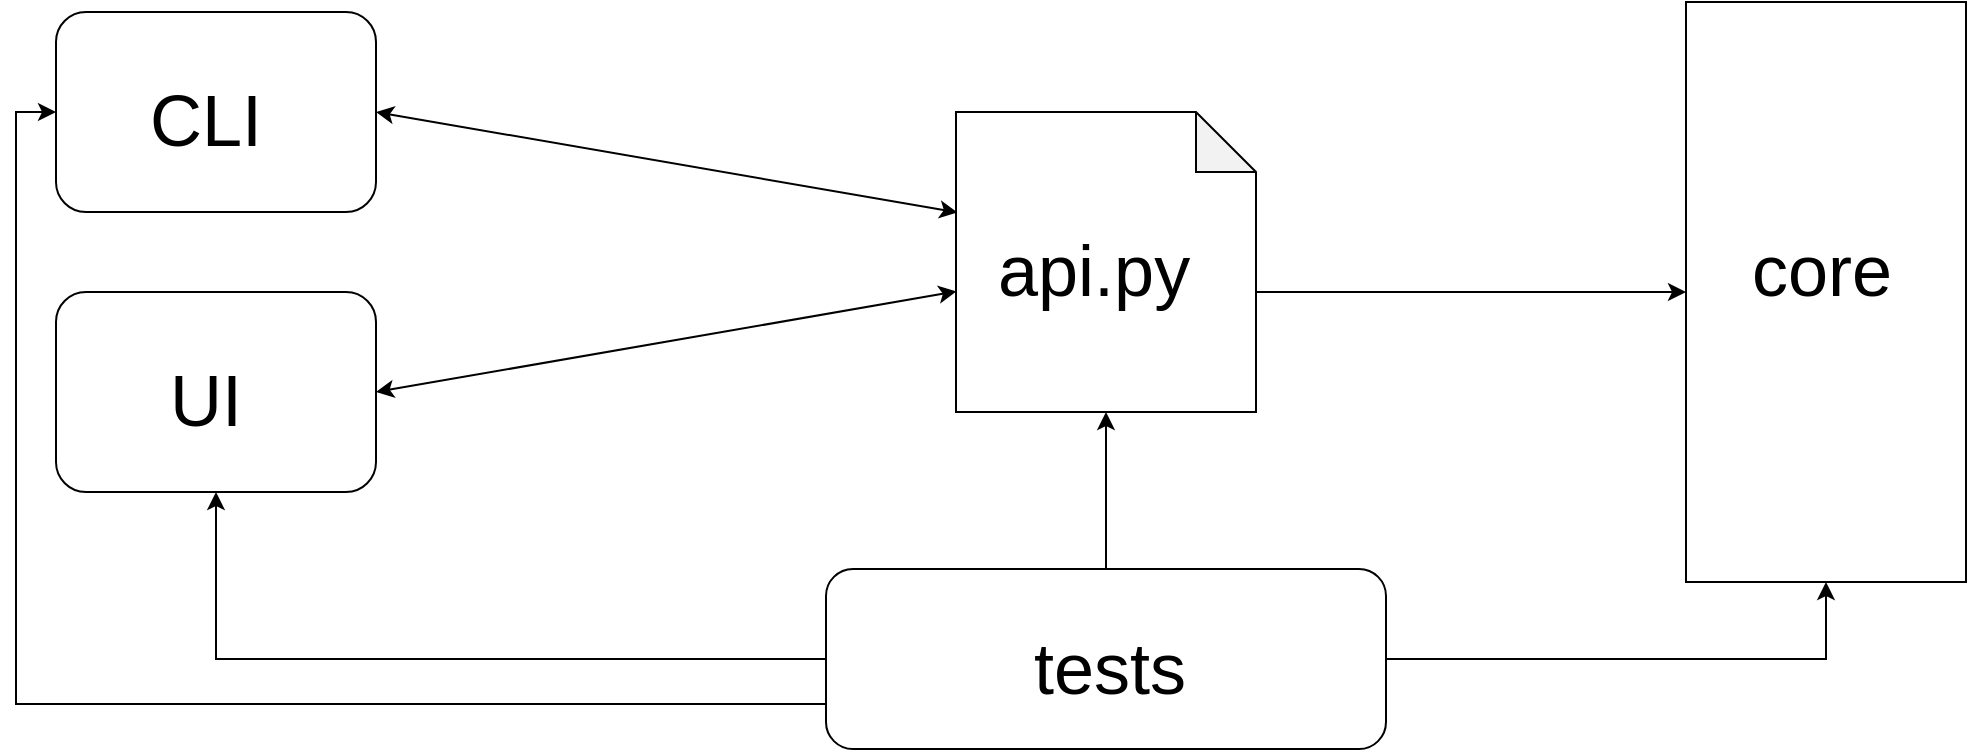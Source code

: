 <mxfile version="10.6.1"><diagram id="7wCELJWPkiirTY0C9UIw" name="Page-1"><mxGraphModel dx="1083" dy="667" grid="1" gridSize="10" guides="1" tooltips="1" connect="1" arrows="1" fold="1" page="1" pageScale="1" pageWidth="850" pageHeight="1100" math="0" shadow="0"><root><mxCell id="0"/><mxCell id="1" parent="0"/><mxCell id="HPZK6vaWQbYP77JrQZ3u-40" style="edgeStyle=orthogonalEdgeStyle;rounded=0;orthogonalLoop=1;jettySize=auto;html=1;exitX=0;exitY=0;exitDx=150;exitDy=90;exitPerimeter=0;entryX=0;entryY=0.5;entryDx=0;entryDy=0;" edge="1" parent="1" source="HPZK6vaWQbYP77JrQZ3u-2" target="HPZK6vaWQbYP77JrQZ3u-24"><mxGeometry relative="1" as="geometry"/></mxCell><mxCell id="HPZK6vaWQbYP77JrQZ3u-27" value="" style="endArrow=classic;startArrow=classic;html=1;exitX=1;exitY=0.5;exitDx=0;exitDy=0;entryX=0.005;entryY=0.335;entryDx=0;entryDy=0;entryPerimeter=0;" edge="1" parent="1" source="HPZK6vaWQbYP77JrQZ3u-5" target="HPZK6vaWQbYP77JrQZ3u-2"><mxGeometry width="50" height="50" relative="1" as="geometry"><mxPoint x="120" y="590" as="sourcePoint"/><mxPoint x="350" y="280" as="targetPoint"/></mxGeometry></mxCell><mxCell id="HPZK6vaWQbYP77JrQZ3u-28" value="" style="endArrow=classic;startArrow=classic;html=1;exitX=1;exitY=0.5;exitDx=0;exitDy=0;entryX=0.002;entryY=0.598;entryDx=0;entryDy=0;entryPerimeter=0;" edge="1" parent="1" source="HPZK6vaWQbYP77JrQZ3u-4" target="HPZK6vaWQbYP77JrQZ3u-2"><mxGeometry width="50" height="50" relative="1" as="geometry"><mxPoint x="120" y="590" as="sourcePoint"/><mxPoint x="350" y="320" as="targetPoint"/></mxGeometry></mxCell><mxCell id="HPZK6vaWQbYP77JrQZ3u-29" value="" style="group" vertex="1" connectable="0" parent="1"><mxGeometry x="75" y="180" width="160" height="100" as="geometry"/></mxCell><mxCell id="HPZK6vaWQbYP77JrQZ3u-5" value="" style="rounded=1;whiteSpace=wrap;html=1;" vertex="1" parent="HPZK6vaWQbYP77JrQZ3u-29"><mxGeometry width="160" height="100" as="geometry"/></mxCell><mxCell id="HPZK6vaWQbYP77JrQZ3u-7" value="&lt;font style=&quot;font-size: 36px&quot;&gt;CLI&lt;/font&gt;" style="text;html=1;resizable=0;points=[];autosize=1;align=left;verticalAlign=top;spacingTop=-4;" vertex="1" parent="HPZK6vaWQbYP77JrQZ3u-29"><mxGeometry x="45" y="30" width="70" height="20" as="geometry"/></mxCell><mxCell id="HPZK6vaWQbYP77JrQZ3u-30" value="" style="group" vertex="1" connectable="0" parent="1"><mxGeometry x="75" y="320" width="160" height="100" as="geometry"/></mxCell><mxCell id="HPZK6vaWQbYP77JrQZ3u-4" value="" style="rounded=1;whiteSpace=wrap;html=1;" vertex="1" parent="HPZK6vaWQbYP77JrQZ3u-30"><mxGeometry width="160" height="100" as="geometry"/></mxCell><mxCell id="HPZK6vaWQbYP77JrQZ3u-8" value="&lt;font style=&quot;font-size: 36px&quot;&gt;UI&lt;/font&gt;" style="text;html=1;resizable=0;points=[];autosize=1;align=left;verticalAlign=top;spacingTop=-4;" vertex="1" parent="HPZK6vaWQbYP77JrQZ3u-30"><mxGeometry x="55" y="30" width="50" height="20" as="geometry"/></mxCell><mxCell id="HPZK6vaWQbYP77JrQZ3u-33" value="" style="group" vertex="1" connectable="0" parent="1"><mxGeometry x="460" y="458.5" width="280" height="90" as="geometry"/></mxCell><mxCell id="HPZK6vaWQbYP77JrQZ3u-17" value="" style="rounded=1;whiteSpace=wrap;html=1;" vertex="1" parent="HPZK6vaWQbYP77JrQZ3u-33"><mxGeometry width="280" height="90" as="geometry"/></mxCell><mxCell id="HPZK6vaWQbYP77JrQZ3u-18" value="&lt;font style=&quot;font-size: 36px&quot;&gt;tests&lt;/font&gt;" style="text;html=1;resizable=0;points=[];autosize=1;align=left;verticalAlign=top;spacingTop=-4;" vertex="1" parent="HPZK6vaWQbYP77JrQZ3u-33"><mxGeometry x="102" y="25" width="90" height="20" as="geometry"/></mxCell><mxCell id="HPZK6vaWQbYP77JrQZ3u-34" style="edgeStyle=orthogonalEdgeStyle;rounded=0;orthogonalLoop=1;jettySize=auto;html=1;entryX=0.5;entryY=1;entryDx=0;entryDy=0;" edge="1" parent="1" source="HPZK6vaWQbYP77JrQZ3u-17" target="HPZK6vaWQbYP77JrQZ3u-4"><mxGeometry relative="1" as="geometry"/></mxCell><mxCell id="HPZK6vaWQbYP77JrQZ3u-35" style="edgeStyle=orthogonalEdgeStyle;rounded=0;orthogonalLoop=1;jettySize=auto;html=1;exitX=0;exitY=0.75;exitDx=0;exitDy=0;entryX=0;entryY=0.5;entryDx=0;entryDy=0;" edge="1" parent="1" source="HPZK6vaWQbYP77JrQZ3u-17" target="HPZK6vaWQbYP77JrQZ3u-5"><mxGeometry relative="1" as="geometry"/></mxCell><mxCell id="HPZK6vaWQbYP77JrQZ3u-36" style="edgeStyle=orthogonalEdgeStyle;rounded=0;orthogonalLoop=1;jettySize=auto;html=1;entryX=0.5;entryY=1;entryDx=0;entryDy=0;entryPerimeter=0;" edge="1" parent="1" source="HPZK6vaWQbYP77JrQZ3u-17" target="HPZK6vaWQbYP77JrQZ3u-2"><mxGeometry relative="1" as="geometry"/></mxCell><mxCell id="HPZK6vaWQbYP77JrQZ3u-39" style="edgeStyle=orthogonalEdgeStyle;rounded=0;orthogonalLoop=1;jettySize=auto;html=1;exitX=1;exitY=0.5;exitDx=0;exitDy=0;entryX=0.5;entryY=1;entryDx=0;entryDy=0;" edge="1" parent="1" source="HPZK6vaWQbYP77JrQZ3u-17" target="HPZK6vaWQbYP77JrQZ3u-24"><mxGeometry relative="1" as="geometry"/></mxCell><mxCell id="HPZK6vaWQbYP77JrQZ3u-41" value="" style="group" vertex="1" connectable="0" parent="1"><mxGeometry x="890" y="175" width="140" height="290" as="geometry"/></mxCell><mxCell id="HPZK6vaWQbYP77JrQZ3u-24" value="" style="rounded=0;whiteSpace=wrap;html=1;" vertex="1" parent="HPZK6vaWQbYP77JrQZ3u-41"><mxGeometry width="140" height="290" as="geometry"/></mxCell><mxCell id="HPZK6vaWQbYP77JrQZ3u-25" value="&lt;div style=&quot;text-align: center&quot;&gt;&lt;span style=&quot;font-size: 36px&quot;&gt;core&lt;/span&gt;&lt;/div&gt;" style="text;html=1;resizable=0;points=[];autosize=1;align=left;verticalAlign=top;spacingTop=-4;" vertex="1" parent="HPZK6vaWQbYP77JrQZ3u-41"><mxGeometry x="30.625" y="110" width="90" height="20" as="geometry"/></mxCell><mxCell id="HPZK6vaWQbYP77JrQZ3u-48" value="" style="group" vertex="1" connectable="0" parent="1"><mxGeometry x="525" y="230" width="150" height="150" as="geometry"/></mxCell><mxCell id="HPZK6vaWQbYP77JrQZ3u-2" value="" style="shape=note;whiteSpace=wrap;html=1;backgroundOutline=1;darkOpacity=0.05;" vertex="1" parent="HPZK6vaWQbYP77JrQZ3u-48"><mxGeometry width="150" height="150" as="geometry"/></mxCell><mxCell id="HPZK6vaWQbYP77JrQZ3u-6" value="&lt;font style=&quot;font-size: 36px&quot;&gt;api.py&lt;/font&gt;" style="text;html=1;resizable=0;points=[];autosize=1;align=left;verticalAlign=top;spacingTop=-4;" vertex="1" parent="HPZK6vaWQbYP77JrQZ3u-48"><mxGeometry x="19" y="55" width="110" height="20" as="geometry"/></mxCell></root></mxGraphModel></diagram></mxfile>